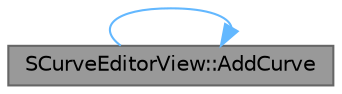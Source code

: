 digraph "SCurveEditorView::AddCurve"
{
 // INTERACTIVE_SVG=YES
 // LATEX_PDF_SIZE
  bgcolor="transparent";
  edge [fontname=Helvetica,fontsize=10,labelfontname=Helvetica,labelfontsize=10];
  node [fontname=Helvetica,fontsize=10,shape=box,height=0.2,width=0.4];
  rankdir="LR";
  Node1 [id="Node000001",label="SCurveEditorView::AddCurve",height=0.2,width=0.4,color="gray40", fillcolor="grey60", style="filled", fontcolor="black",tooltip="Add a curve to this view."];
  Node1 -> Node1 [id="edge1_Node000001_Node000001",color="steelblue1",style="solid",tooltip=" "];
}
